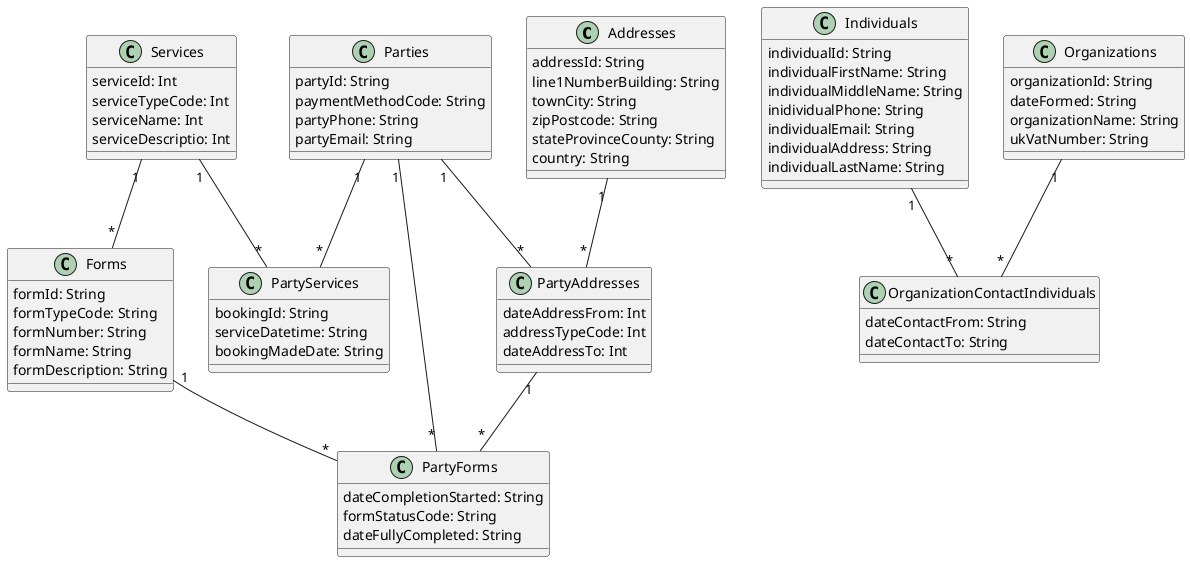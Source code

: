 @startuml "EGovernment"


class Addresses{
  addressId: String
  line1NumberBuilding: String
  townCity: String
  zipPostcode: String
  stateProvinceCounty: String
  country: String
}

class Services{
  serviceId: Int
  serviceTypeCode: Int
  serviceName: Int
  serviceDescriptio: Int
}

class Forms{
  formId: String
  formTypeCode: String
  formNumber: String
  formName: String
  formDescription: String
}

class Individuals{
  individualId: String
  individualFirstName: String
  individualMiddleName: String
  inidividualPhone: String
  individualEmail: String
  individualAddress: String
  individualLastName: String
}

class Organizations{
  organizationId: String
  dateFormed: String
  organizationName: String
  ukVatNumber: String
}

class Parties{
  partyId: String
  paymentMethodCode: String
  partyPhone: String
  partyEmail: String
}

class OrganizationContactIndividuals{
  dateContactFrom: String
  dateContactTo: String
}

class PartyAddresses{
  dateAddressFrom: Int
  addressTypeCode: Int
  dateAddressTo: Int
}

class PartyForms{
  dateCompletionStarted: String
  formStatusCode: String
  dateFullyCompleted: String
}

class PartyServices{
  bookingId: String
  serviceDatetime: String
  bookingMadeDate: String
}



Addresses "1" -- "*" PartyAddresses

Services "1" -- "*" Forms

Services "1" -- "*" PartyServices

Forms "1" -- "*" PartyForms

Individuals "1" -- "*" OrganizationContactIndividuals

Organizations "1" -- "*" OrganizationContactIndividuals

Parties "1" -- "*" PartyAddresses

Parties "1" -- "*" PartyForms

Parties "1" -- "*" PartyServices

PartyAddresses "1" -- "*" PartyForms


@enduml